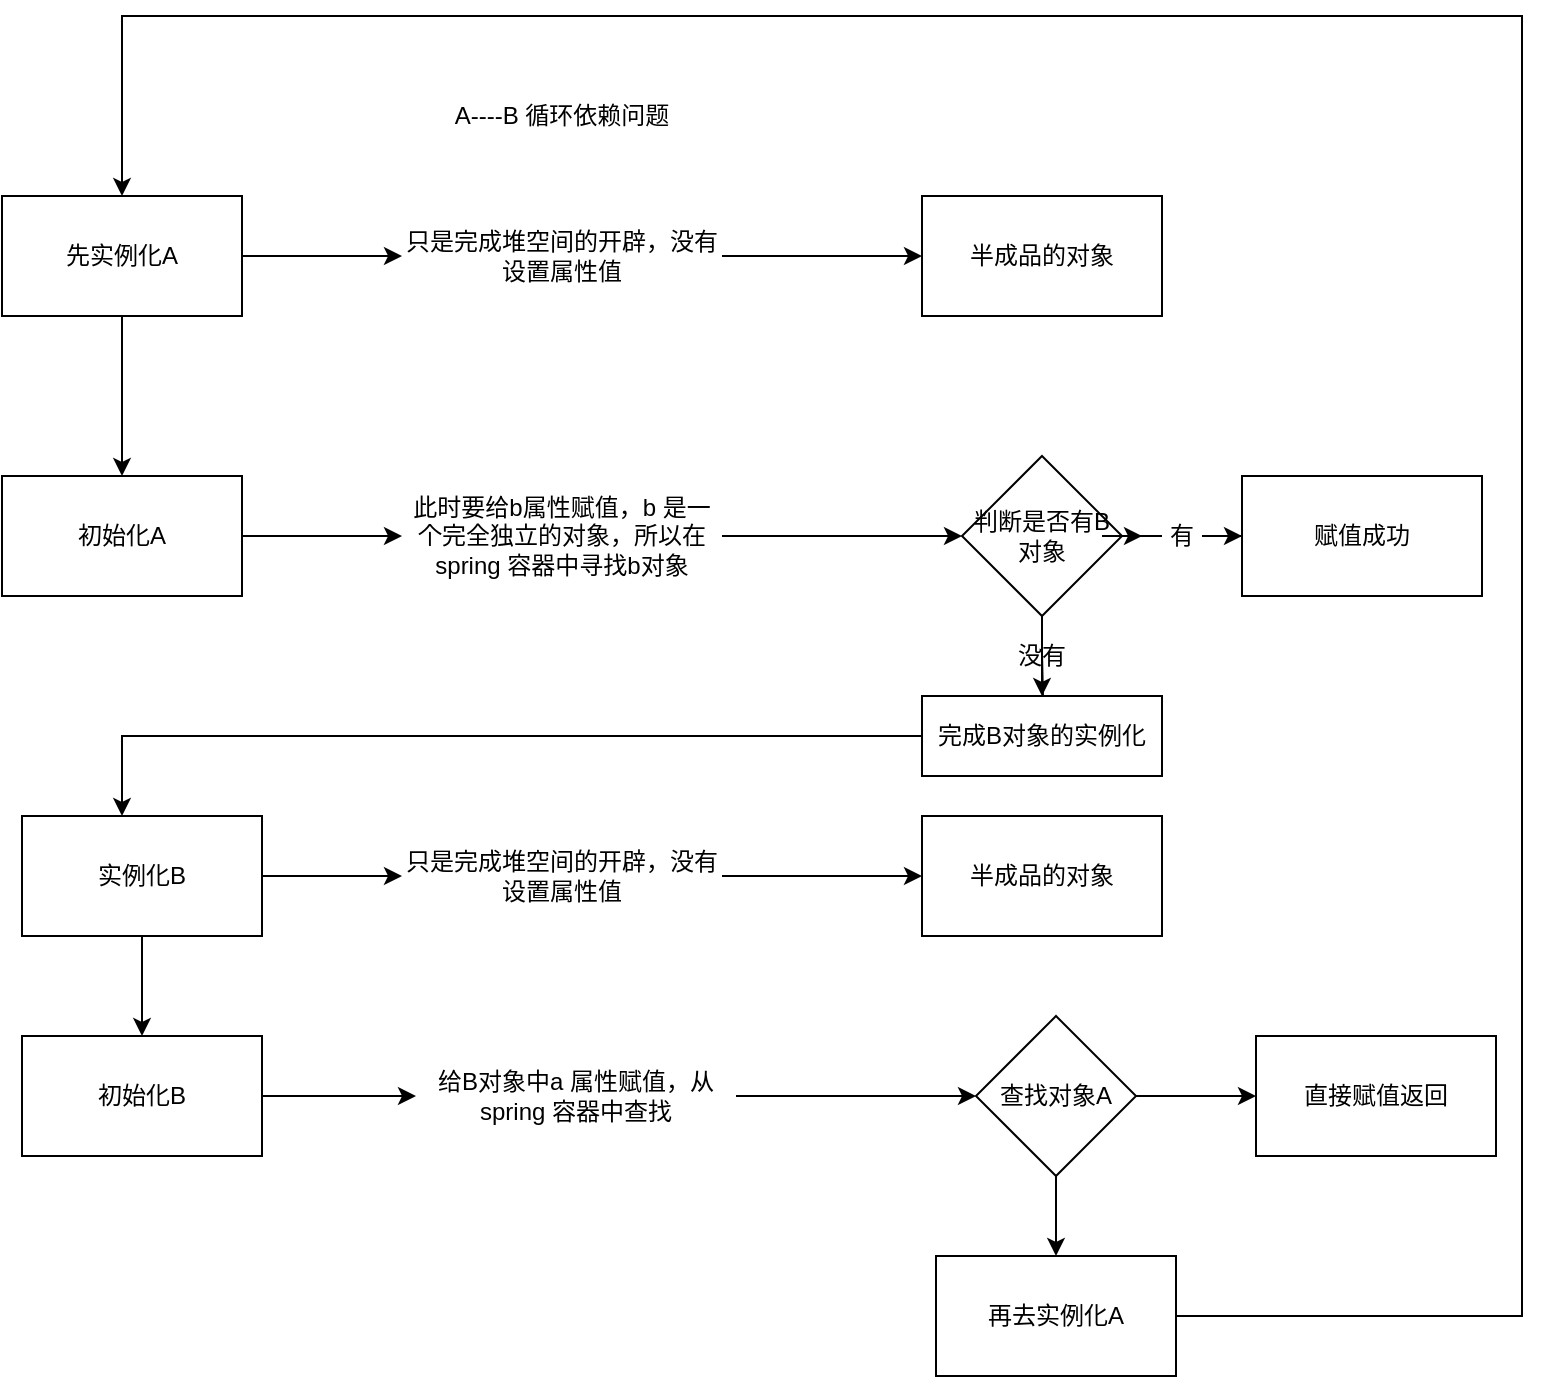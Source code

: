 <mxfile version="14.4.3" type="device"><diagram id="NT3qyWKxMxM8vZxvJCHm" name="第 1 页"><mxGraphModel dx="1185" dy="1854" grid="1" gridSize="10" guides="1" tooltips="1" connect="1" arrows="1" fold="1" page="1" pageScale="1" pageWidth="827" pageHeight="1169" math="0" shadow="0"><root><mxCell id="0"/><mxCell id="1" parent="0"/><mxCell id="wAFU7mAzwAjsJVoKim6m-1" value="A----B 循环依赖问题" style="text;html=1;strokeColor=none;fillColor=none;align=center;verticalAlign=middle;whiteSpace=wrap;rounded=0;" vertex="1" parent="1"><mxGeometry x="260" y="20" width="200" height="20" as="geometry"/></mxCell><mxCell id="wAFU7mAzwAjsJVoKim6m-4" value="" style="edgeStyle=orthogonalEdgeStyle;rounded=0;orthogonalLoop=1;jettySize=auto;html=1;" edge="1" parent="1" source="wAFU7mAzwAjsJVoKim6m-2" target="wAFU7mAzwAjsJVoKim6m-3"><mxGeometry relative="1" as="geometry"/></mxCell><mxCell id="wAFU7mAzwAjsJVoKim6m-6" value="" style="edgeStyle=orthogonalEdgeStyle;rounded=0;orthogonalLoop=1;jettySize=auto;html=1;" edge="1" parent="1" source="wAFU7mAzwAjsJVoKim6m-2" target="wAFU7mAzwAjsJVoKim6m-5"><mxGeometry relative="1" as="geometry"/></mxCell><mxCell id="wAFU7mAzwAjsJVoKim6m-2" value="先实例化A" style="rounded=0;whiteSpace=wrap;html=1;" vertex="1" parent="1"><mxGeometry x="80" y="70" width="120" height="60" as="geometry"/></mxCell><mxCell id="wAFU7mAzwAjsJVoKim6m-14" value="" style="edgeStyle=orthogonalEdgeStyle;rounded=0;orthogonalLoop=1;jettySize=auto;html=1;" edge="1" parent="1" source="wAFU7mAzwAjsJVoKim6m-3" target="wAFU7mAzwAjsJVoKim6m-13"><mxGeometry relative="1" as="geometry"/></mxCell><mxCell id="wAFU7mAzwAjsJVoKim6m-3" value="初始化A" style="rounded=0;whiteSpace=wrap;html=1;" vertex="1" parent="1"><mxGeometry x="80" y="210" width="120" height="60" as="geometry"/></mxCell><mxCell id="wAFU7mAzwAjsJVoKim6m-8" value="" style="edgeStyle=orthogonalEdgeStyle;rounded=0;orthogonalLoop=1;jettySize=auto;html=1;" edge="1" parent="1" source="wAFU7mAzwAjsJVoKim6m-5" target="wAFU7mAzwAjsJVoKim6m-7"><mxGeometry relative="1" as="geometry"/></mxCell><mxCell id="wAFU7mAzwAjsJVoKim6m-5" value="只是完成堆空间的开辟，没有设置属性值" style="text;html=1;strokeColor=none;fillColor=none;align=center;verticalAlign=middle;whiteSpace=wrap;rounded=0;" vertex="1" parent="1"><mxGeometry x="280" y="90" width="160" height="20" as="geometry"/></mxCell><mxCell id="wAFU7mAzwAjsJVoKim6m-7" value="半成品的对象" style="whiteSpace=wrap;html=1;" vertex="1" parent="1"><mxGeometry x="540" y="70" width="120" height="60" as="geometry"/></mxCell><mxCell id="wAFU7mAzwAjsJVoKim6m-18" value="" style="edgeStyle=orthogonalEdgeStyle;rounded=0;orthogonalLoop=1;jettySize=auto;html=1;" edge="1" parent="1" source="wAFU7mAzwAjsJVoKim6m-13" target="wAFU7mAzwAjsJVoKim6m-17"><mxGeometry relative="1" as="geometry"/></mxCell><mxCell id="wAFU7mAzwAjsJVoKim6m-13" value="此时要给b属性赋值，b 是一个完全独立的对象，所以在spring 容器中寻找b对象" style="text;html=1;strokeColor=none;fillColor=none;align=center;verticalAlign=middle;whiteSpace=wrap;rounded=0;" vertex="1" parent="1"><mxGeometry x="280" y="210" width="160" height="60" as="geometry"/></mxCell><mxCell id="wAFU7mAzwAjsJVoKim6m-22" value="" style="edgeStyle=orthogonalEdgeStyle;rounded=0;orthogonalLoop=1;jettySize=auto;html=1;" edge="1" parent="1" source="wAFU7mAzwAjsJVoKim6m-23" target="wAFU7mAzwAjsJVoKim6m-21"><mxGeometry relative="1" as="geometry"/></mxCell><mxCell id="wAFU7mAzwAjsJVoKim6m-26" value="" style="edgeStyle=orthogonalEdgeStyle;rounded=0;orthogonalLoop=1;jettySize=auto;html=1;" edge="1" parent="1" target="wAFU7mAzwAjsJVoKim6m-25"><mxGeometry relative="1" as="geometry"><mxPoint x="600.029" y="300" as="sourcePoint"/></mxGeometry></mxCell><mxCell id="wAFU7mAzwAjsJVoKim6m-29" value="" style="edgeStyle=orthogonalEdgeStyle;rounded=0;orthogonalLoop=1;jettySize=auto;html=1;" edge="1" parent="1" source="wAFU7mAzwAjsJVoKim6m-17" target="wAFU7mAzwAjsJVoKim6m-25"><mxGeometry relative="1" as="geometry"/></mxCell><mxCell id="wAFU7mAzwAjsJVoKim6m-17" value="判断是否有B对象" style="rhombus;whiteSpace=wrap;html=1;" vertex="1" parent="1"><mxGeometry x="560" y="200" width="80" height="80" as="geometry"/></mxCell><mxCell id="wAFU7mAzwAjsJVoKim6m-21" value="赋值成功" style="whiteSpace=wrap;html=1;" vertex="1" parent="1"><mxGeometry x="700" y="210" width="120" height="60" as="geometry"/></mxCell><mxCell id="wAFU7mAzwAjsJVoKim6m-23" value="有" style="text;html=1;strokeColor=none;fillColor=none;align=center;verticalAlign=middle;whiteSpace=wrap;rounded=0;" vertex="1" parent="1"><mxGeometry x="650" y="230" width="40" height="20" as="geometry"/></mxCell><mxCell id="wAFU7mAzwAjsJVoKim6m-24" value="" style="edgeStyle=orthogonalEdgeStyle;rounded=0;orthogonalLoop=1;jettySize=auto;html=1;" edge="1" parent="1" source="wAFU7mAzwAjsJVoKim6m-17" target="wAFU7mAzwAjsJVoKim6m-23"><mxGeometry relative="1" as="geometry"><mxPoint x="640" y="240" as="sourcePoint"/><mxPoint x="700" y="240" as="targetPoint"/></mxGeometry></mxCell><mxCell id="wAFU7mAzwAjsJVoKim6m-32" value="" style="edgeStyle=orthogonalEdgeStyle;rounded=0;orthogonalLoop=1;jettySize=auto;html=1;" edge="1" parent="1" source="wAFU7mAzwAjsJVoKim6m-25" target="wAFU7mAzwAjsJVoKim6m-31"><mxGeometry relative="1" as="geometry"><Array as="points"><mxPoint x="140" y="340"/></Array></mxGeometry></mxCell><mxCell id="wAFU7mAzwAjsJVoKim6m-25" value="完成B对象的实例化" style="whiteSpace=wrap;html=1;" vertex="1" parent="1"><mxGeometry x="540" y="320" width="120" height="40" as="geometry"/></mxCell><mxCell id="wAFU7mAzwAjsJVoKim6m-30" value="没有" style="text;html=1;strokeColor=none;fillColor=none;align=center;verticalAlign=middle;whiteSpace=wrap;rounded=0;" vertex="1" parent="1"><mxGeometry x="580" y="290" width="40" height="20" as="geometry"/></mxCell><mxCell id="wAFU7mAzwAjsJVoKim6m-36" value="" style="edgeStyle=orthogonalEdgeStyle;rounded=0;orthogonalLoop=1;jettySize=auto;html=1;" edge="1" parent="1" source="wAFU7mAzwAjsJVoKim6m-31" target="wAFU7mAzwAjsJVoKim6m-34"><mxGeometry relative="1" as="geometry"/></mxCell><mxCell id="wAFU7mAzwAjsJVoKim6m-47" value="" style="edgeStyle=orthogonalEdgeStyle;rounded=0;orthogonalLoop=1;jettySize=auto;html=1;" edge="1" parent="1" source="wAFU7mAzwAjsJVoKim6m-31" target="wAFU7mAzwAjsJVoKim6m-37"><mxGeometry relative="1" as="geometry"/></mxCell><mxCell id="wAFU7mAzwAjsJVoKim6m-31" value="实例化B" style="whiteSpace=wrap;html=1;" vertex="1" parent="1"><mxGeometry x="90" y="380" width="120" height="60" as="geometry"/></mxCell><mxCell id="wAFU7mAzwAjsJVoKim6m-33" value="" style="edgeStyle=orthogonalEdgeStyle;rounded=0;orthogonalLoop=1;jettySize=auto;html=1;" edge="1" parent="1" source="wAFU7mAzwAjsJVoKim6m-34" target="wAFU7mAzwAjsJVoKim6m-35"><mxGeometry relative="1" as="geometry"/></mxCell><mxCell id="wAFU7mAzwAjsJVoKim6m-34" value="只是完成堆空间的开辟，没有设置属性值" style="text;html=1;strokeColor=none;fillColor=none;align=center;verticalAlign=middle;whiteSpace=wrap;rounded=0;" vertex="1" parent="1"><mxGeometry x="280" y="400" width="160" height="20" as="geometry"/></mxCell><mxCell id="wAFU7mAzwAjsJVoKim6m-35" value="半成品的对象" style="whiteSpace=wrap;html=1;" vertex="1" parent="1"><mxGeometry x="540" y="380" width="120" height="60" as="geometry"/></mxCell><mxCell id="wAFU7mAzwAjsJVoKim6m-41" value="" style="edgeStyle=orthogonalEdgeStyle;rounded=0;orthogonalLoop=1;jettySize=auto;html=1;" edge="1" parent="1" source="wAFU7mAzwAjsJVoKim6m-37" target="wAFU7mAzwAjsJVoKim6m-38"><mxGeometry relative="1" as="geometry"/></mxCell><mxCell id="wAFU7mAzwAjsJVoKim6m-37" value="初始化B" style="rounded=0;whiteSpace=wrap;html=1;" vertex="1" parent="1"><mxGeometry x="90" y="490" width="120" height="60" as="geometry"/></mxCell><mxCell id="wAFU7mAzwAjsJVoKim6m-42" style="edgeStyle=orthogonalEdgeStyle;rounded=0;orthogonalLoop=1;jettySize=auto;html=1;entryX=0;entryY=0.5;entryDx=0;entryDy=0;" edge="1" parent="1" source="wAFU7mAzwAjsJVoKim6m-38" target="wAFU7mAzwAjsJVoKim6m-39"><mxGeometry relative="1" as="geometry"/></mxCell><mxCell id="wAFU7mAzwAjsJVoKim6m-38" value="给B对象中a 属性赋值，从spring 容器中查找" style="text;html=1;strokeColor=none;fillColor=none;align=center;verticalAlign=middle;whiteSpace=wrap;rounded=0;" vertex="1" parent="1"><mxGeometry x="287" y="490" width="160" height="60" as="geometry"/></mxCell><mxCell id="wAFU7mAzwAjsJVoKim6m-43" style="edgeStyle=orthogonalEdgeStyle;rounded=0;orthogonalLoop=1;jettySize=auto;html=1;entryX=0;entryY=0.5;entryDx=0;entryDy=0;" edge="1" parent="1" source="wAFU7mAzwAjsJVoKim6m-39" target="wAFU7mAzwAjsJVoKim6m-40"><mxGeometry relative="1" as="geometry"/></mxCell><mxCell id="wAFU7mAzwAjsJVoKim6m-45" value="" style="edgeStyle=orthogonalEdgeStyle;rounded=0;orthogonalLoop=1;jettySize=auto;html=1;" edge="1" parent="1" source="wAFU7mAzwAjsJVoKim6m-39" target="wAFU7mAzwAjsJVoKim6m-44"><mxGeometry relative="1" as="geometry"/></mxCell><mxCell id="wAFU7mAzwAjsJVoKim6m-39" value="查找对象A" style="rhombus;whiteSpace=wrap;html=1;" vertex="1" parent="1"><mxGeometry x="567" y="480" width="80" height="80" as="geometry"/></mxCell><mxCell id="wAFU7mAzwAjsJVoKim6m-40" value="直接赋值返回" style="whiteSpace=wrap;html=1;" vertex="1" parent="1"><mxGeometry x="707" y="490" width="120" height="60" as="geometry"/></mxCell><mxCell id="wAFU7mAzwAjsJVoKim6m-46" style="edgeStyle=orthogonalEdgeStyle;rounded=0;orthogonalLoop=1;jettySize=auto;html=1;entryX=0.5;entryY=0;entryDx=0;entryDy=0;" edge="1" parent="1" source="wAFU7mAzwAjsJVoKim6m-44" target="wAFU7mAzwAjsJVoKim6m-2"><mxGeometry relative="1" as="geometry"><mxPoint x="860" y="-100" as="targetPoint"/><Array as="points"><mxPoint x="840" y="630"/><mxPoint x="840" y="-20"/><mxPoint x="140" y="-20"/></Array></mxGeometry></mxCell><mxCell id="wAFU7mAzwAjsJVoKim6m-44" value="再去实例化A" style="whiteSpace=wrap;html=1;" vertex="1" parent="1"><mxGeometry x="547" y="600" width="120" height="60" as="geometry"/></mxCell></root></mxGraphModel></diagram></mxfile>